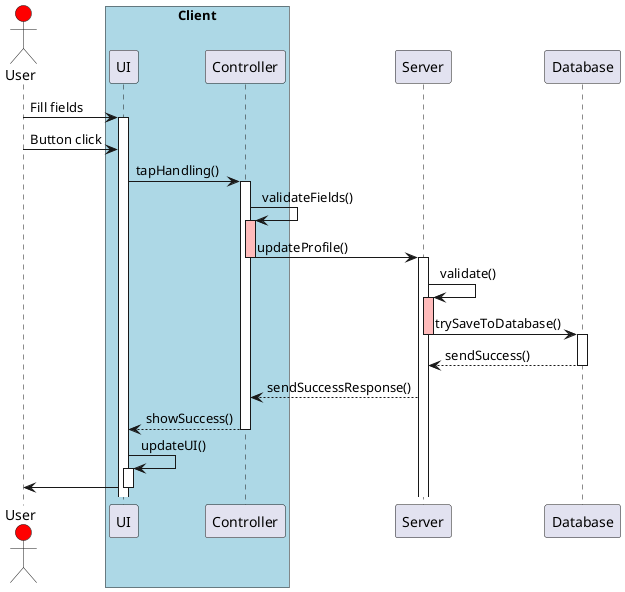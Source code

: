 @startuml
actor User #red
box "Client" #LightBlue
participant UI
participant Controller
end box
participant Server
participant Database

User->UI: Fill fields
Activate UI
User->UI: Button click
UI->Controller: tapHandling()
Activate Controller
Controller -> Controller: validateFields()
Activate Controller #FFBBBB
Controller->Server: updateProfile()
Deactivate Controller
Activate Server
Server->Server: validate()
Activate Server #FFBBBB
Server->Database: trySaveToDatabase()
Deactivate Server
Activate Database
Database-->Server: sendSuccess()
Deactivate Database
Server-->Controller: sendSuccessResponse()
Controller-->UI: showSuccess()
Deactivate Controller
UI->UI: updateUI()
Activate UI
UI->User
Deactivate UI

@enduml